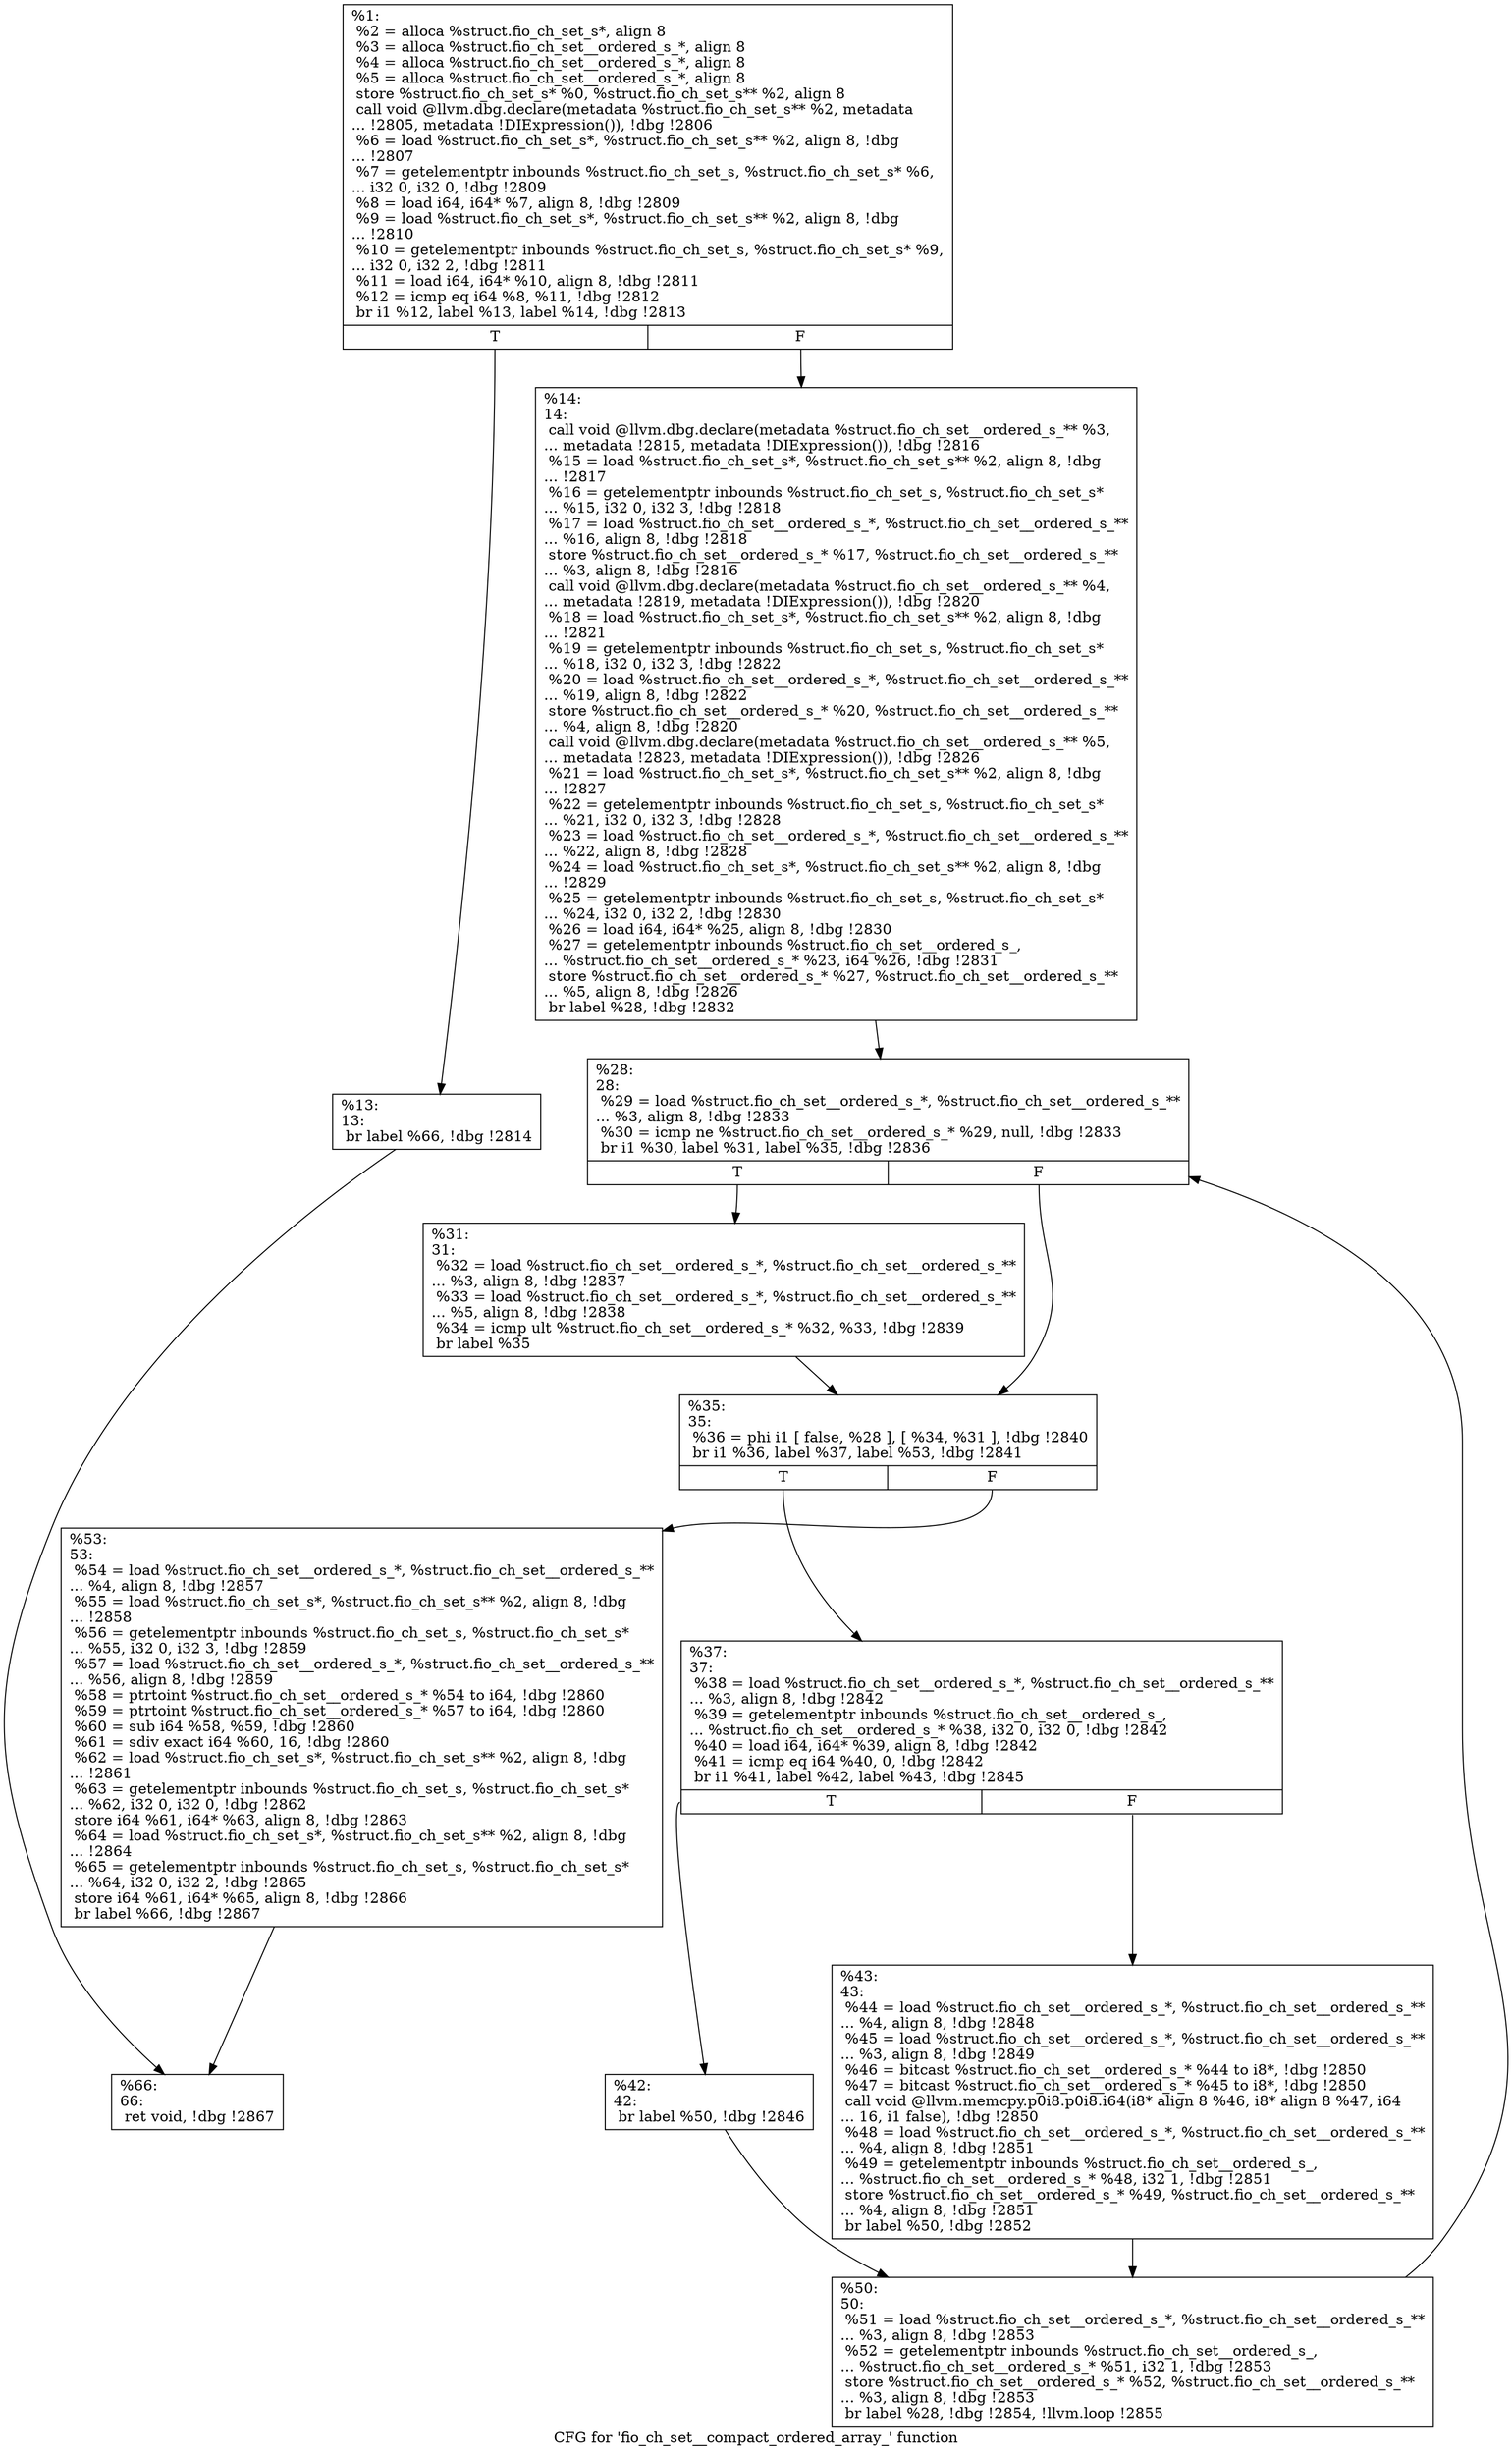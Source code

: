 digraph "CFG for 'fio_ch_set__compact_ordered_array_' function" {
	label="CFG for 'fio_ch_set__compact_ordered_array_' function";

	Node0x556851520690 [shape=record,label="{%1:\l  %2 = alloca %struct.fio_ch_set_s*, align 8\l  %3 = alloca %struct.fio_ch_set__ordered_s_*, align 8\l  %4 = alloca %struct.fio_ch_set__ordered_s_*, align 8\l  %5 = alloca %struct.fio_ch_set__ordered_s_*, align 8\l  store %struct.fio_ch_set_s* %0, %struct.fio_ch_set_s** %2, align 8\l  call void @llvm.dbg.declare(metadata %struct.fio_ch_set_s** %2, metadata\l... !2805, metadata !DIExpression()), !dbg !2806\l  %6 = load %struct.fio_ch_set_s*, %struct.fio_ch_set_s** %2, align 8, !dbg\l... !2807\l  %7 = getelementptr inbounds %struct.fio_ch_set_s, %struct.fio_ch_set_s* %6,\l... i32 0, i32 0, !dbg !2809\l  %8 = load i64, i64* %7, align 8, !dbg !2809\l  %9 = load %struct.fio_ch_set_s*, %struct.fio_ch_set_s** %2, align 8, !dbg\l... !2810\l  %10 = getelementptr inbounds %struct.fio_ch_set_s, %struct.fio_ch_set_s* %9,\l... i32 0, i32 2, !dbg !2811\l  %11 = load i64, i64* %10, align 8, !dbg !2811\l  %12 = icmp eq i64 %8, %11, !dbg !2812\l  br i1 %12, label %13, label %14, !dbg !2813\l|{<s0>T|<s1>F}}"];
	Node0x556851520690:s0 -> Node0x556851520750;
	Node0x556851520690:s1 -> Node0x5568515207a0;
	Node0x556851520750 [shape=record,label="{%13:\l13:                                               \l  br label %66, !dbg !2814\l}"];
	Node0x556851520750 -> Node0x556851520a70;
	Node0x5568515207a0 [shape=record,label="{%14:\l14:                                               \l  call void @llvm.dbg.declare(metadata %struct.fio_ch_set__ordered_s_** %3,\l... metadata !2815, metadata !DIExpression()), !dbg !2816\l  %15 = load %struct.fio_ch_set_s*, %struct.fio_ch_set_s** %2, align 8, !dbg\l... !2817\l  %16 = getelementptr inbounds %struct.fio_ch_set_s, %struct.fio_ch_set_s*\l... %15, i32 0, i32 3, !dbg !2818\l  %17 = load %struct.fio_ch_set__ordered_s_*, %struct.fio_ch_set__ordered_s_**\l... %16, align 8, !dbg !2818\l  store %struct.fio_ch_set__ordered_s_* %17, %struct.fio_ch_set__ordered_s_**\l... %3, align 8, !dbg !2816\l  call void @llvm.dbg.declare(metadata %struct.fio_ch_set__ordered_s_** %4,\l... metadata !2819, metadata !DIExpression()), !dbg !2820\l  %18 = load %struct.fio_ch_set_s*, %struct.fio_ch_set_s** %2, align 8, !dbg\l... !2821\l  %19 = getelementptr inbounds %struct.fio_ch_set_s, %struct.fio_ch_set_s*\l... %18, i32 0, i32 3, !dbg !2822\l  %20 = load %struct.fio_ch_set__ordered_s_*, %struct.fio_ch_set__ordered_s_**\l... %19, align 8, !dbg !2822\l  store %struct.fio_ch_set__ordered_s_* %20, %struct.fio_ch_set__ordered_s_**\l... %4, align 8, !dbg !2820\l  call void @llvm.dbg.declare(metadata %struct.fio_ch_set__ordered_s_** %5,\l... metadata !2823, metadata !DIExpression()), !dbg !2826\l  %21 = load %struct.fio_ch_set_s*, %struct.fio_ch_set_s** %2, align 8, !dbg\l... !2827\l  %22 = getelementptr inbounds %struct.fio_ch_set_s, %struct.fio_ch_set_s*\l... %21, i32 0, i32 3, !dbg !2828\l  %23 = load %struct.fio_ch_set__ordered_s_*, %struct.fio_ch_set__ordered_s_**\l... %22, align 8, !dbg !2828\l  %24 = load %struct.fio_ch_set_s*, %struct.fio_ch_set_s** %2, align 8, !dbg\l... !2829\l  %25 = getelementptr inbounds %struct.fio_ch_set_s, %struct.fio_ch_set_s*\l... %24, i32 0, i32 2, !dbg !2830\l  %26 = load i64, i64* %25, align 8, !dbg !2830\l  %27 = getelementptr inbounds %struct.fio_ch_set__ordered_s_,\l... %struct.fio_ch_set__ordered_s_* %23, i64 %26, !dbg !2831\l  store %struct.fio_ch_set__ordered_s_* %27, %struct.fio_ch_set__ordered_s_**\l... %5, align 8, !dbg !2826\l  br label %28, !dbg !2832\l}"];
	Node0x5568515207a0 -> Node0x5568515207f0;
	Node0x5568515207f0 [shape=record,label="{%28:\l28:                                               \l  %29 = load %struct.fio_ch_set__ordered_s_*, %struct.fio_ch_set__ordered_s_**\l... %3, align 8, !dbg !2833\l  %30 = icmp ne %struct.fio_ch_set__ordered_s_* %29, null, !dbg !2833\l  br i1 %30, label %31, label %35, !dbg !2836\l|{<s0>T|<s1>F}}"];
	Node0x5568515207f0:s0 -> Node0x556851520840;
	Node0x5568515207f0:s1 -> Node0x556851520890;
	Node0x556851520840 [shape=record,label="{%31:\l31:                                               \l  %32 = load %struct.fio_ch_set__ordered_s_*, %struct.fio_ch_set__ordered_s_**\l... %3, align 8, !dbg !2837\l  %33 = load %struct.fio_ch_set__ordered_s_*, %struct.fio_ch_set__ordered_s_**\l... %5, align 8, !dbg !2838\l  %34 = icmp ult %struct.fio_ch_set__ordered_s_* %32, %33, !dbg !2839\l  br label %35\l}"];
	Node0x556851520840 -> Node0x556851520890;
	Node0x556851520890 [shape=record,label="{%35:\l35:                                               \l  %36 = phi i1 [ false, %28 ], [ %34, %31 ], !dbg !2840\l  br i1 %36, label %37, label %53, !dbg !2841\l|{<s0>T|<s1>F}}"];
	Node0x556851520890:s0 -> Node0x5568515208e0;
	Node0x556851520890:s1 -> Node0x556851520a20;
	Node0x5568515208e0 [shape=record,label="{%37:\l37:                                               \l  %38 = load %struct.fio_ch_set__ordered_s_*, %struct.fio_ch_set__ordered_s_**\l... %3, align 8, !dbg !2842\l  %39 = getelementptr inbounds %struct.fio_ch_set__ordered_s_,\l... %struct.fio_ch_set__ordered_s_* %38, i32 0, i32 0, !dbg !2842\l  %40 = load i64, i64* %39, align 8, !dbg !2842\l  %41 = icmp eq i64 %40, 0, !dbg !2842\l  br i1 %41, label %42, label %43, !dbg !2845\l|{<s0>T|<s1>F}}"];
	Node0x5568515208e0:s0 -> Node0x556851520930;
	Node0x5568515208e0:s1 -> Node0x556851520980;
	Node0x556851520930 [shape=record,label="{%42:\l42:                                               \l  br label %50, !dbg !2846\l}"];
	Node0x556851520930 -> Node0x5568515209d0;
	Node0x556851520980 [shape=record,label="{%43:\l43:                                               \l  %44 = load %struct.fio_ch_set__ordered_s_*, %struct.fio_ch_set__ordered_s_**\l... %4, align 8, !dbg !2848\l  %45 = load %struct.fio_ch_set__ordered_s_*, %struct.fio_ch_set__ordered_s_**\l... %3, align 8, !dbg !2849\l  %46 = bitcast %struct.fio_ch_set__ordered_s_* %44 to i8*, !dbg !2850\l  %47 = bitcast %struct.fio_ch_set__ordered_s_* %45 to i8*, !dbg !2850\l  call void @llvm.memcpy.p0i8.p0i8.i64(i8* align 8 %46, i8* align 8 %47, i64\l... 16, i1 false), !dbg !2850\l  %48 = load %struct.fio_ch_set__ordered_s_*, %struct.fio_ch_set__ordered_s_**\l... %4, align 8, !dbg !2851\l  %49 = getelementptr inbounds %struct.fio_ch_set__ordered_s_,\l... %struct.fio_ch_set__ordered_s_* %48, i32 1, !dbg !2851\l  store %struct.fio_ch_set__ordered_s_* %49, %struct.fio_ch_set__ordered_s_**\l... %4, align 8, !dbg !2851\l  br label %50, !dbg !2852\l}"];
	Node0x556851520980 -> Node0x5568515209d0;
	Node0x5568515209d0 [shape=record,label="{%50:\l50:                                               \l  %51 = load %struct.fio_ch_set__ordered_s_*, %struct.fio_ch_set__ordered_s_**\l... %3, align 8, !dbg !2853\l  %52 = getelementptr inbounds %struct.fio_ch_set__ordered_s_,\l... %struct.fio_ch_set__ordered_s_* %51, i32 1, !dbg !2853\l  store %struct.fio_ch_set__ordered_s_* %52, %struct.fio_ch_set__ordered_s_**\l... %3, align 8, !dbg !2853\l  br label %28, !dbg !2854, !llvm.loop !2855\l}"];
	Node0x5568515209d0 -> Node0x5568515207f0;
	Node0x556851520a20 [shape=record,label="{%53:\l53:                                               \l  %54 = load %struct.fio_ch_set__ordered_s_*, %struct.fio_ch_set__ordered_s_**\l... %4, align 8, !dbg !2857\l  %55 = load %struct.fio_ch_set_s*, %struct.fio_ch_set_s** %2, align 8, !dbg\l... !2858\l  %56 = getelementptr inbounds %struct.fio_ch_set_s, %struct.fio_ch_set_s*\l... %55, i32 0, i32 3, !dbg !2859\l  %57 = load %struct.fio_ch_set__ordered_s_*, %struct.fio_ch_set__ordered_s_**\l... %56, align 8, !dbg !2859\l  %58 = ptrtoint %struct.fio_ch_set__ordered_s_* %54 to i64, !dbg !2860\l  %59 = ptrtoint %struct.fio_ch_set__ordered_s_* %57 to i64, !dbg !2860\l  %60 = sub i64 %58, %59, !dbg !2860\l  %61 = sdiv exact i64 %60, 16, !dbg !2860\l  %62 = load %struct.fio_ch_set_s*, %struct.fio_ch_set_s** %2, align 8, !dbg\l... !2861\l  %63 = getelementptr inbounds %struct.fio_ch_set_s, %struct.fio_ch_set_s*\l... %62, i32 0, i32 0, !dbg !2862\l  store i64 %61, i64* %63, align 8, !dbg !2863\l  %64 = load %struct.fio_ch_set_s*, %struct.fio_ch_set_s** %2, align 8, !dbg\l... !2864\l  %65 = getelementptr inbounds %struct.fio_ch_set_s, %struct.fio_ch_set_s*\l... %64, i32 0, i32 2, !dbg !2865\l  store i64 %61, i64* %65, align 8, !dbg !2866\l  br label %66, !dbg !2867\l}"];
	Node0x556851520a20 -> Node0x556851520a70;
	Node0x556851520a70 [shape=record,label="{%66:\l66:                                               \l  ret void, !dbg !2867\l}"];
}
